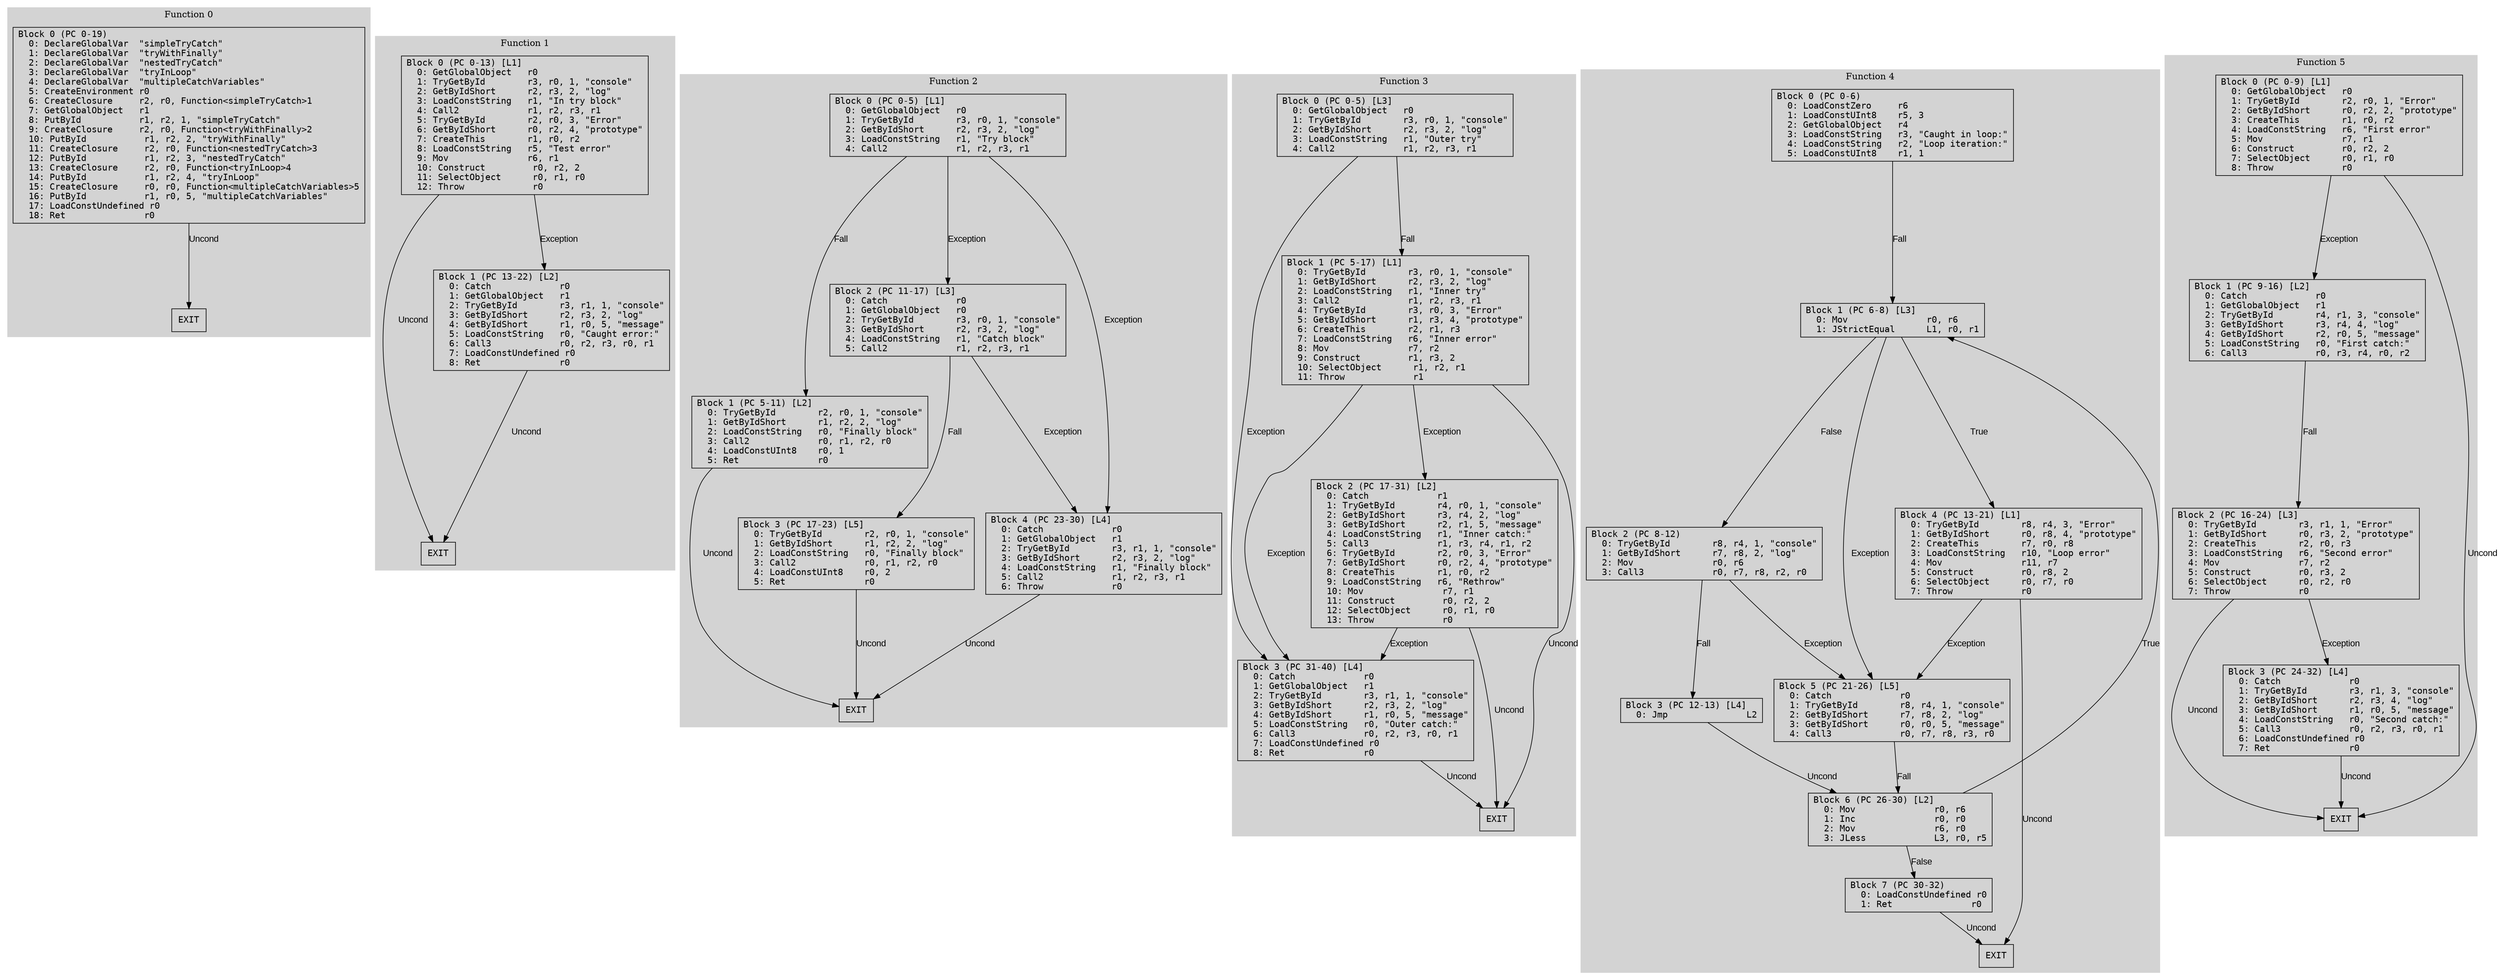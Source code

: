 // CFG analysis for try_catch_test
// Generated from data/try_catch_test.hbc

digraph {
  rankdir=TB;
  node [shape=box, fontname="monospace"];

  subgraph cluster_function_0 {
    label = "Function 0";
    style = filled;
    color = lightgrey;

    edge [fontname="Arial"];

    f0_n0 [ label = "Block 0 (PC 0-19)\l  0: DeclareGlobalVar  \"simpleTryCatch\"\l  1: DeclareGlobalVar  \"tryWithFinally\"\l  2: DeclareGlobalVar  \"nestedTryCatch\"\l  3: DeclareGlobalVar  \"tryInLoop\"\l  4: DeclareGlobalVar  \"multipleCatchVariables\"\l  5: CreateEnvironment r0\l  6: CreateClosure     r2, r0, Function<simpleTryCatch>1\l  7: GetGlobalObject   r1\l  8: PutById           r1, r2, 1, \"simpleTryCatch\"\l  9: CreateClosure     r2, r0, Function<tryWithFinally>2\l  10: PutById           r1, r2, 2, \"tryWithFinally\"\l  11: CreateClosure     r2, r0, Function<nestedTryCatch>3\l  12: PutById           r1, r2, 3, \"nestedTryCatch\"\l  13: CreateClosure     r2, r0, Function<tryInLoop>4\l  14: PutById           r1, r2, 4, \"tryInLoop\"\l  15: CreateClosure     r0, r0, Function<multipleCatchVariables>5\l  16: PutById           r1, r0, 5, \"multipleCatchVariables\"\l  17: LoadConstUndefined r0\l  18: Ret               r0\l" ]
    f0_n1 [ label = "EXIT" ]

    f0_n0 -> f0_n1 [label="Uncond"]
  }

  subgraph cluster_function_1 {
    label = "Function 1";
    style = filled;
    color = lightgrey;

    edge [fontname="Arial"];

    f1_n0 [ label = "Block 0 (PC 0-13) [L1]\l  0: GetGlobalObject   r0\l  1: TryGetById        r3, r0, 1, \"console\"\l  2: GetByIdShort      r2, r3, 2, \"log\"\l  3: LoadConstString   r1, \"In try block\"\l  4: Call2             r1, r2, r3, r1\l  5: TryGetById        r2, r0, 3, \"Error\"\l  6: GetByIdShort      r0, r2, 4, \"prototype\"\l  7: CreateThis        r1, r0, r2\l  8: LoadConstString   r5, \"Test error\"\l  9: Mov               r6, r1\l  10: Construct         r0, r2, 2\l  11: SelectObject      r0, r1, r0\l  12: Throw             r0\l" ]
    f1_n1 [ label = "Block 1 (PC 13-22) [L2]\l  0: Catch             r0\l  1: GetGlobalObject   r1\l  2: TryGetById        r3, r1, 1, \"console\"\l  3: GetByIdShort      r2, r3, 2, \"log\"\l  4: GetByIdShort      r1, r0, 5, \"message\"\l  5: LoadConstString   r0, \"Caught error:\"\l  6: Call3             r0, r2, r3, r0, r1\l  7: LoadConstUndefined r0\l  8: Ret               r0\l" ]
    f1_n2 [ label = "EXIT" ]

    f1_n0 -> f1_n2 [label="Uncond"]
    f1_n1 -> f1_n2 [label="Uncond"]
    f1_n0 -> f1_n1 [label="Exception"]
  }

  subgraph cluster_function_2 {
    label = "Function 2";
    style = filled;
    color = lightgrey;

    edge [fontname="Arial"];

    f2_n0 [ label = "Block 0 (PC 0-5) [L1]\l  0: GetGlobalObject   r0\l  1: TryGetById        r3, r0, 1, \"console\"\l  2: GetByIdShort      r2, r3, 2, \"log\"\l  3: LoadConstString   r1, \"Try block\"\l  4: Call2             r1, r2, r3, r1\l" ]
    f2_n1 [ label = "Block 1 (PC 5-11) [L2]\l  0: TryGetById        r2, r0, 1, \"console\"\l  1: GetByIdShort      r1, r2, 2, \"log\"\l  2: LoadConstString   r0, \"Finally block\"\l  3: Call2             r0, r1, r2, r0\l  4: LoadConstUInt8    r0, 1\l  5: Ret               r0\l" ]
    f2_n2 [ label = "Block 2 (PC 11-17) [L3]\l  0: Catch             r0\l  1: GetGlobalObject   r0\l  2: TryGetById        r3, r0, 1, \"console\"\l  3: GetByIdShort      r2, r3, 2, \"log\"\l  4: LoadConstString   r1, \"Catch block\"\l  5: Call2             r1, r2, r3, r1\l" ]
    f2_n3 [ label = "Block 3 (PC 17-23) [L5]\l  0: TryGetById        r2, r0, 1, \"console\"\l  1: GetByIdShort      r1, r2, 2, \"log\"\l  2: LoadConstString   r0, \"Finally block\"\l  3: Call2             r0, r1, r2, r0\l  4: LoadConstUInt8    r0, 2\l  5: Ret               r0\l" ]
    f2_n4 [ label = "Block 4 (PC 23-30) [L4]\l  0: Catch             r0\l  1: GetGlobalObject   r1\l  2: TryGetById        r3, r1, 1, \"console\"\l  3: GetByIdShort      r2, r3, 2, \"log\"\l  4: LoadConstString   r1, \"Finally block\"\l  5: Call2             r1, r2, r3, r1\l  6: Throw             r0\l" ]
    f2_n5 [ label = "EXIT" ]

    f2_n0 -> f2_n1 [label="Fall"]
    f2_n1 -> f2_n5 [label="Uncond"]
    f2_n2 -> f2_n3 [label="Fall"]
    f2_n3 -> f2_n5 [label="Uncond"]
    f2_n4 -> f2_n5 [label="Uncond"]
    f2_n0 -> f2_n2 [label="Exception"]
    f2_n0 -> f2_n4 [label="Exception"]
    f2_n2 -> f2_n4 [label="Exception"]
  }

  subgraph cluster_function_3 {
    label = "Function 3";
    style = filled;
    color = lightgrey;

    edge [fontname="Arial"];

    f3_n0 [ label = "Block 0 (PC 0-5) [L3]\l  0: GetGlobalObject   r0\l  1: TryGetById        r3, r0, 1, \"console\"\l  2: GetByIdShort      r2, r3, 2, \"log\"\l  3: LoadConstString   r1, \"Outer try\"\l  4: Call2             r1, r2, r3, r1\l" ]
    f3_n1 [ label = "Block 1 (PC 5-17) [L1]\l  0: TryGetById        r3, r0, 1, \"console\"\l  1: GetByIdShort      r2, r3, 2, \"log\"\l  2: LoadConstString   r1, \"Inner try\"\l  3: Call2             r1, r2, r3, r1\l  4: TryGetById        r3, r0, 3, \"Error\"\l  5: GetByIdShort      r1, r3, 4, \"prototype\"\l  6: CreateThis        r2, r1, r3\l  7: LoadConstString   r6, \"Inner error\"\l  8: Mov               r7, r2\l  9: Construct         r1, r3, 2\l  10: SelectObject      r1, r2, r1\l  11: Throw             r1\l" ]
    f3_n2 [ label = "Block 2 (PC 17-31) [L2]\l  0: Catch             r1\l  1: TryGetById        r4, r0, 1, \"console\"\l  2: GetByIdShort      r3, r4, 2, \"log\"\l  3: GetByIdShort      r2, r1, 5, \"message\"\l  4: LoadConstString   r1, \"Inner catch:\"\l  5: Call3             r1, r3, r4, r1, r2\l  6: TryGetById        r2, r0, 3, \"Error\"\l  7: GetByIdShort      r0, r2, 4, \"prototype\"\l  8: CreateThis        r1, r0, r2\l  9: LoadConstString   r6, \"Rethrow\"\l  10: Mov               r7, r1\l  11: Construct         r0, r2, 2\l  12: SelectObject      r0, r1, r0\l  13: Throw             r0\l" ]
    f3_n3 [ label = "Block 3 (PC 31-40) [L4]\l  0: Catch             r0\l  1: GetGlobalObject   r1\l  2: TryGetById        r3, r1, 1, \"console\"\l  3: GetByIdShort      r2, r3, 2, \"log\"\l  4: GetByIdShort      r1, r0, 5, \"message\"\l  5: LoadConstString   r0, \"Outer catch:\"\l  6: Call3             r0, r2, r3, r0, r1\l  7: LoadConstUndefined r0\l  8: Ret               r0\l" ]
    f3_n4 [ label = "EXIT" ]

    f3_n0 -> f3_n1 [label="Fall"]
    f3_n1 -> f3_n4 [label="Uncond"]
    f3_n2 -> f3_n4 [label="Uncond"]
    f3_n3 -> f3_n4 [label="Uncond"]
    f3_n1 -> f3_n2 [label="Exception"]
    f3_n0 -> f3_n3 [label="Exception"]
    f3_n1 -> f3_n3 [label="Exception"]
    f3_n2 -> f3_n3 [label="Exception"]
  }

  subgraph cluster_function_4 {
    label = "Function 4";
    style = filled;
    color = lightgrey;

    edge [fontname="Arial"];

    f4_n0 [ label = "Block 0 (PC 0-6)\l  0: LoadConstZero     r6\l  1: LoadConstUInt8    r5, 3\l  2: GetGlobalObject   r4\l  3: LoadConstString   r3, \"Caught in loop:\"\l  4: LoadConstString   r2, \"Loop iteration:\"\l  5: LoadConstUInt8    r1, 1\l" ]
    f4_n1 [ label = "Block 1 (PC 6-8) [L3]\l  0: Mov               r0, r6\l  1: JStrictEqual      L1, r0, r1\l" ]
    f4_n2 [ label = "Block 2 (PC 8-12)\l  0: TryGetById        r8, r4, 1, \"console\"\l  1: GetByIdShort      r7, r8, 2, \"log\"\l  2: Mov               r0, r6\l  3: Call3             r0, r7, r8, r2, r0\l" ]
    f4_n3 [ label = "Block 3 (PC 12-13) [L4]\l  0: Jmp               L2\l" ]
    f4_n4 [ label = "Block 4 (PC 13-21) [L1]\l  0: TryGetById        r8, r4, 3, \"Error\"\l  1: GetByIdShort      r0, r8, 4, \"prototype\"\l  2: CreateThis        r7, r0, r8\l  3: LoadConstString   r10, \"Loop error\"\l  4: Mov               r11, r7\l  5: Construct         r0, r8, 2\l  6: SelectObject      r0, r7, r0\l  7: Throw             r0\l" ]
    f4_n5 [ label = "Block 5 (PC 21-26) [L5]\l  0: Catch             r0\l  1: TryGetById        r8, r4, 1, \"console\"\l  2: GetByIdShort      r7, r8, 2, \"log\"\l  3: GetByIdShort      r0, r0, 5, \"message\"\l  4: Call3             r0, r7, r8, r3, r0\l" ]
    f4_n6 [ label = "Block 6 (PC 26-30) [L2]\l  0: Mov               r0, r6\l  1: Inc               r0, r0\l  2: Mov               r6, r0\l  3: JLess             L3, r0, r5\l" ]
    f4_n7 [ label = "Block 7 (PC 30-32)\l  0: LoadConstUndefined r0\l  1: Ret               r0\l" ]
    f4_n8 [ label = "EXIT" ]

    f4_n0 -> f4_n1 [label="Fall"]
    f4_n1 -> f4_n4 [label="True"]
    f4_n1 -> f4_n2 [label="False"]
    f4_n2 -> f4_n3 [label="Fall"]
    f4_n3 -> f4_n6 [label="Uncond"]
    f4_n4 -> f4_n8 [label="Uncond"]
    f4_n5 -> f4_n6 [label="Fall"]
    f4_n6 -> f4_n1 [label="True"]
    f4_n6 -> f4_n7 [label="False"]
    f4_n7 -> f4_n8 [label="Uncond"]
    f4_n1 -> f4_n5 [label="Exception"]
    f4_n2 -> f4_n5 [label="Exception"]
    f4_n4 -> f4_n5 [label="Exception"]
  }

  subgraph cluster_function_5 {
    label = "Function 5";
    style = filled;
    color = lightgrey;

    edge [fontname="Arial"];

    f5_n0 [ label = "Block 0 (PC 0-9) [L1]\l  0: GetGlobalObject   r0\l  1: TryGetById        r2, r0, 1, \"Error\"\l  2: GetByIdShort      r0, r2, 2, \"prototype\"\l  3: CreateThis        r1, r0, r2\l  4: LoadConstString   r6, \"First error\"\l  5: Mov               r7, r1\l  6: Construct         r0, r2, 2\l  7: SelectObject      r0, r1, r0\l  8: Throw             r0\l" ]
    f5_n1 [ label = "Block 1 (PC 9-16) [L2]\l  0: Catch             r0\l  1: GetGlobalObject   r1\l  2: TryGetById        r4, r1, 3, \"console\"\l  3: GetByIdShort      r3, r4, 4, \"log\"\l  4: GetByIdShort      r2, r0, 5, \"message\"\l  5: LoadConstString   r0, \"First catch:\"\l  6: Call3             r0, r3, r4, r0, r2\l" ]
    f5_n2 [ label = "Block 2 (PC 16-24) [L3]\l  0: TryGetById        r3, r1, 1, \"Error\"\l  1: GetByIdShort      r0, r3, 2, \"prototype\"\l  2: CreateThis        r2, r0, r3\l  3: LoadConstString   r6, \"Second error\"\l  4: Mov               r7, r2\l  5: Construct         r0, r3, 2\l  6: SelectObject      r0, r2, r0\l  7: Throw             r0\l" ]
    f5_n3 [ label = "Block 3 (PC 24-32) [L4]\l  0: Catch             r0\l  1: TryGetById        r3, r1, 3, \"console\"\l  2: GetByIdShort      r2, r3, 4, \"log\"\l  3: GetByIdShort      r1, r0, 5, \"message\"\l  4: LoadConstString   r0, \"Second catch:\"\l  5: Call3             r0, r2, r3, r0, r1\l  6: LoadConstUndefined r0\l  7: Ret               r0\l" ]
    f5_n4 [ label = "EXIT" ]

    f5_n0 -> f5_n4 [label="Uncond"]
    f5_n1 -> f5_n2 [label="Fall"]
    f5_n2 -> f5_n4 [label="Uncond"]
    f5_n3 -> f5_n4 [label="Uncond"]
    f5_n0 -> f5_n1 [label="Exception"]
    f5_n2 -> f5_n3 [label="Exception"]
  }

}
